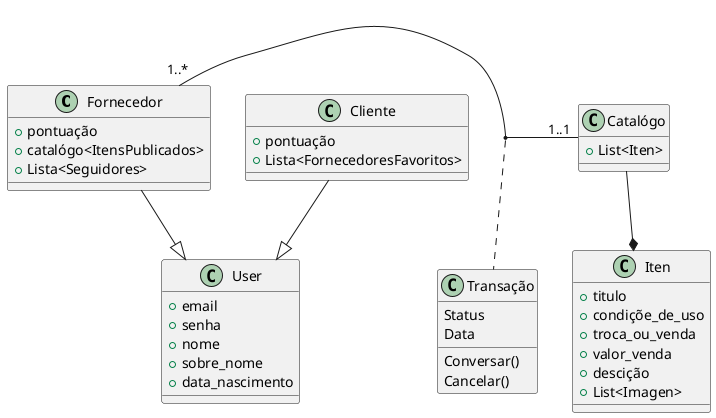 @startuml

Fornecedor --|> User
Cliente --|> User
Catalógo --* Iten
Fornecedor "1..*" - "1..1" Catalógo
(Fornecedor, Catalógo) ... Transação

class Transação{
    Status
    Data
    Conversar()
    Cancelar()
}

class User {
  + email
  + senha
  + nome
  + sobre_nome
  + data_nascimento
}

class Fornecedor {
  + pontuação
  + catalógo<ItensPublicados>
  + Lista<Seguidores>
}

class Cliente {
  + pontuação
  + Lista<FornecedoresFavoritos>
}

class Iten {
   + titulo
   + condiçõe_de_uso
   + troca_ou_venda
   + valor_venda
   + descição
   + List<Imagen> 
}

class Catalógo {
    + List<Iten>
}

@enduml

